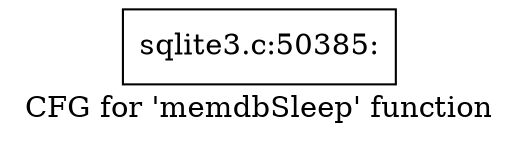 digraph "CFG for 'memdbSleep' function" {
	label="CFG for 'memdbSleep' function";

	Node0x55c0fa922a40 [shape=record,label="{sqlite3.c:50385:}"];
}
